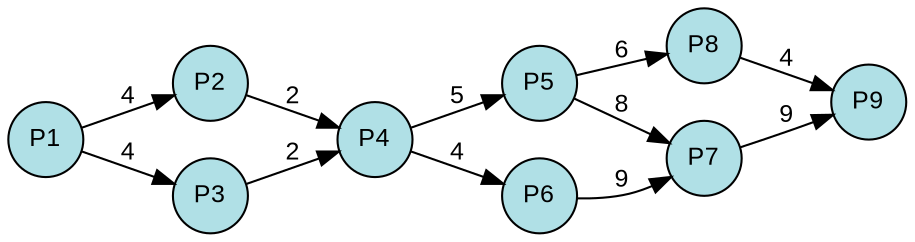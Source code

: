 digraph {
  splines=true;
node [margin=0 fontname=arial fontcolor=black fontsize=12 shape=circle width=0.5 fixedsize=true style=filled fillcolor=powderblue]
  1 [label="P1"]
  2 [label="P2"]
  3 [label="P3"]
  4 [label="P4"]
  5 [label="P5"]
  6 [label="P6"]
  7 [label="P7"]
  8 [label="P8"]
  9 [label="P9"]
rankdir=LR
edge [margin=0 fontname=arial fontcolor=black fontsize=12]
	1 -> 2 [label="4"]
	1 -> 3 [label="4"]
	2 -> 4 [label="2"]
	3 -> 4 [label="2"]
	4 -> 5 [label="5"]
	4 -> 6 [label="4"]
	5 -> 7 [label="8"]
	6 -> 7 [label="9"]
	5 -> 8 [label="6"]
	7 -> 9 [label="9"]
	8 -> 9 [label="4"]
	{rank=same  1 }
	{rank=same  2, 3 }
	{rank=same  4 }
	{rank=same  5, 6 }
	{rank=same  7, 8 }
	{rank=same  9 }
} 
